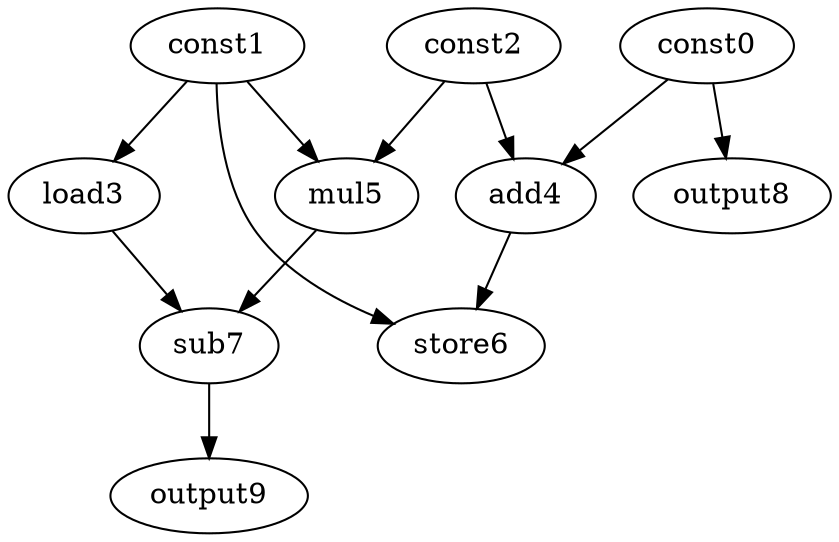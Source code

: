 digraph G { 
const0[opcode=const]; 
const1[opcode=const]; 
const2[opcode=const]; 
load3[opcode=load]; 
add4[opcode=add]; 
mul5[opcode=mul]; 
store6[opcode=store]; 
sub7[opcode=sub]; 
output8[opcode=output]; 
output9[opcode=output]; 
const1->load3[operand=0];
const0->add4[operand=0];
const2->add4[operand=1];
const1->mul5[operand=0];
const2->mul5[operand=1];
const0->output8[operand=0];
const1->store6[operand=0];
add4->store6[operand=1];
load3->sub7[operand=0];
mul5->sub7[operand=1];
sub7->output9[operand=0];
}
